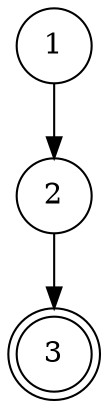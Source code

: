 digraph gfc { 
node [shape = circle] 1;
/* definition of i at 1 */ 
node [shape = doublecircle] 3;
node [shape = circle] 2;
/* cusage of i at 2 */ 
1 -> 2;
2 -> 3;
 } 
